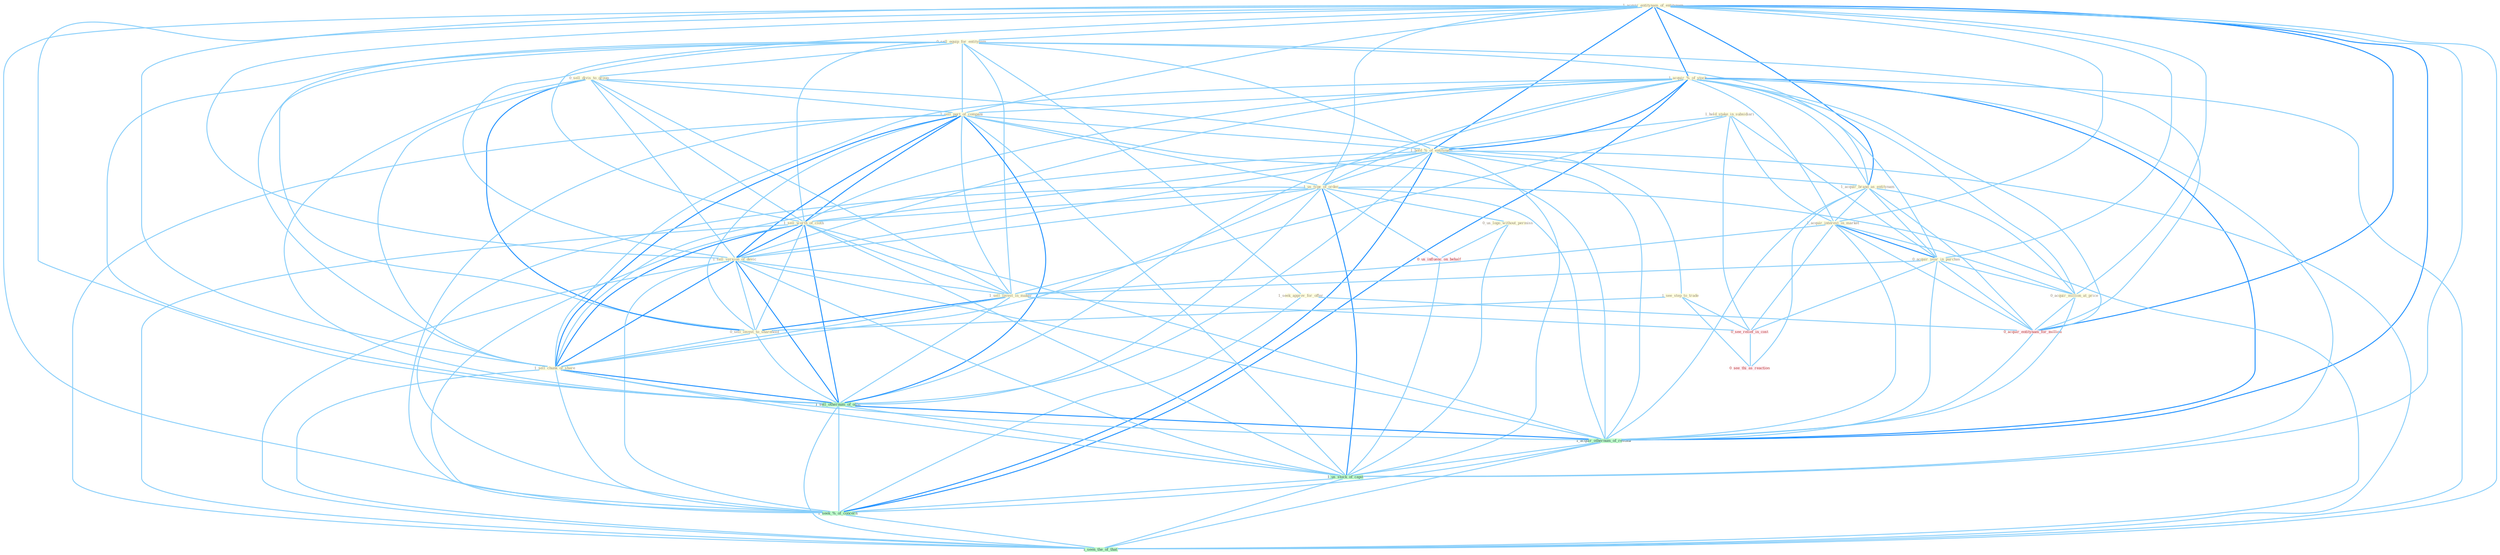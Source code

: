 Graph G{ 
    node
    [shape=polygon,style=filled,width=.5,height=.06,color="#BDFCC9",fixedsize=true,fontsize=4,
    fontcolor="#2f4f4f"];
    {node
    [color="#ffffe0", fontcolor="#8b7d6b"] "1_acquir_entitynam_of_entitynam " "1_hold_stake_in_subsidiari " "0_sell_equip_for_entitynam " "1_acquir_%_of_stock " "0_sell_divis_to_group " "1_sell_part_of_compani " "1_hold_%_of_entitynam " "1_seek_approv_for_offer " "1_see_step_to_trade " "1_us_type_of_order " "1_acquir_brand_as_entitynam " "1_sell_worth_of_cloth " "1_sell_version_of_devic " "1_acquir_interest_in_market " "0_us_logo_without_permiss " "0_acquir_year_in_purchas " "1_sell_invest_in_maker " "0_acquir_million_at_price " "0_sell_invest_to_sharehold " "1_sell_chunk_of_share "}
{node [color="#fff0f5", fontcolor="#b22222"] "0_acquir_entitynam_for_million " "0_us_influenc_on_behalf " "0_see_relief_in_cost " "0_see_thi_as_reaction "}
edge [color="#B0E2FF"];

	"1_acquir_entitynam_of_entitynam " -- "0_sell_equip_for_entitynam " [w="1", color="#87cefa" ];
	"1_acquir_entitynam_of_entitynam " -- "1_acquir_%_of_stock " [w="2", color="#1e90ff" , len=0.8];
	"1_acquir_entitynam_of_entitynam " -- "1_sell_part_of_compani " [w="1", color="#87cefa" ];
	"1_acquir_entitynam_of_entitynam " -- "1_hold_%_of_entitynam " [w="2", color="#1e90ff" , len=0.8];
	"1_acquir_entitynam_of_entitynam " -- "1_us_type_of_order " [w="1", color="#87cefa" ];
	"1_acquir_entitynam_of_entitynam " -- "1_acquir_brand_as_entitynam " [w="2", color="#1e90ff" , len=0.8];
	"1_acquir_entitynam_of_entitynam " -- "1_sell_worth_of_cloth " [w="1", color="#87cefa" ];
	"1_acquir_entitynam_of_entitynam " -- "1_sell_version_of_devic " [w="1", color="#87cefa" ];
	"1_acquir_entitynam_of_entitynam " -- "1_acquir_interest_in_market " [w="1", color="#87cefa" ];
	"1_acquir_entitynam_of_entitynam " -- "0_acquir_year_in_purchas " [w="1", color="#87cefa" ];
	"1_acquir_entitynam_of_entitynam " -- "0_acquir_million_at_price " [w="1", color="#87cefa" ];
	"1_acquir_entitynam_of_entitynam " -- "1_sell_chunk_of_share " [w="1", color="#87cefa" ];
	"1_acquir_entitynam_of_entitynam " -- "0_acquir_entitynam_for_million " [w="2", color="#1e90ff" , len=0.8];
	"1_acquir_entitynam_of_entitynam " -- "1_sell_othernum_of_offic " [w="1", color="#87cefa" ];
	"1_acquir_entitynam_of_entitynam " -- "1_acquir_othernum_of_restaur " [w="2", color="#1e90ff" , len=0.8];
	"1_acquir_entitynam_of_entitynam " -- "1_us_stock_of_capit " [w="1", color="#87cefa" ];
	"1_acquir_entitynam_of_entitynam " -- "1_seek_%_of_concern " [w="1", color="#87cefa" ];
	"1_acquir_entitynam_of_entitynam " -- "1_seen_the_of_that " [w="1", color="#87cefa" ];
	"1_hold_stake_in_subsidiari " -- "1_hold_%_of_entitynam " [w="1", color="#87cefa" ];
	"1_hold_stake_in_subsidiari " -- "1_acquir_interest_in_market " [w="1", color="#87cefa" ];
	"1_hold_stake_in_subsidiari " -- "0_acquir_year_in_purchas " [w="1", color="#87cefa" ];
	"1_hold_stake_in_subsidiari " -- "1_sell_invest_in_maker " [w="1", color="#87cefa" ];
	"1_hold_stake_in_subsidiari " -- "0_see_relief_in_cost " [w="1", color="#87cefa" ];
	"0_sell_equip_for_entitynam " -- "0_sell_divis_to_group " [w="1", color="#87cefa" ];
	"0_sell_equip_for_entitynam " -- "1_sell_part_of_compani " [w="1", color="#87cefa" ];
	"0_sell_equip_for_entitynam " -- "1_hold_%_of_entitynam " [w="1", color="#87cefa" ];
	"0_sell_equip_for_entitynam " -- "1_seek_approv_for_offer " [w="1", color="#87cefa" ];
	"0_sell_equip_for_entitynam " -- "1_acquir_brand_as_entitynam " [w="1", color="#87cefa" ];
	"0_sell_equip_for_entitynam " -- "1_sell_worth_of_cloth " [w="1", color="#87cefa" ];
	"0_sell_equip_for_entitynam " -- "1_sell_version_of_devic " [w="1", color="#87cefa" ];
	"0_sell_equip_for_entitynam " -- "1_sell_invest_in_maker " [w="1", color="#87cefa" ];
	"0_sell_equip_for_entitynam " -- "0_sell_invest_to_sharehold " [w="1", color="#87cefa" ];
	"0_sell_equip_for_entitynam " -- "1_sell_chunk_of_share " [w="1", color="#87cefa" ];
	"0_sell_equip_for_entitynam " -- "0_acquir_entitynam_for_million " [w="1", color="#87cefa" ];
	"0_sell_equip_for_entitynam " -- "1_sell_othernum_of_offic " [w="1", color="#87cefa" ];
	"1_acquir_%_of_stock " -- "1_sell_part_of_compani " [w="1", color="#87cefa" ];
	"1_acquir_%_of_stock " -- "1_hold_%_of_entitynam " [w="2", color="#1e90ff" , len=0.8];
	"1_acquir_%_of_stock " -- "1_us_type_of_order " [w="1", color="#87cefa" ];
	"1_acquir_%_of_stock " -- "1_acquir_brand_as_entitynam " [w="1", color="#87cefa" ];
	"1_acquir_%_of_stock " -- "1_sell_worth_of_cloth " [w="1", color="#87cefa" ];
	"1_acquir_%_of_stock " -- "1_sell_version_of_devic " [w="1", color="#87cefa" ];
	"1_acquir_%_of_stock " -- "1_acquir_interest_in_market " [w="1", color="#87cefa" ];
	"1_acquir_%_of_stock " -- "0_acquir_year_in_purchas " [w="1", color="#87cefa" ];
	"1_acquir_%_of_stock " -- "0_acquir_million_at_price " [w="1", color="#87cefa" ];
	"1_acquir_%_of_stock " -- "1_sell_chunk_of_share " [w="1", color="#87cefa" ];
	"1_acquir_%_of_stock " -- "0_acquir_entitynam_for_million " [w="1", color="#87cefa" ];
	"1_acquir_%_of_stock " -- "1_sell_othernum_of_offic " [w="1", color="#87cefa" ];
	"1_acquir_%_of_stock " -- "1_acquir_othernum_of_restaur " [w="2", color="#1e90ff" , len=0.8];
	"1_acquir_%_of_stock " -- "1_us_stock_of_capit " [w="1", color="#87cefa" ];
	"1_acquir_%_of_stock " -- "1_seek_%_of_concern " [w="2", color="#1e90ff" , len=0.8];
	"1_acquir_%_of_stock " -- "1_seen_the_of_that " [w="1", color="#87cefa" ];
	"0_sell_divis_to_group " -- "1_sell_part_of_compani " [w="1", color="#87cefa" ];
	"0_sell_divis_to_group " -- "1_see_step_to_trade " [w="1", color="#87cefa" ];
	"0_sell_divis_to_group " -- "1_sell_worth_of_cloth " [w="1", color="#87cefa" ];
	"0_sell_divis_to_group " -- "1_sell_version_of_devic " [w="1", color="#87cefa" ];
	"0_sell_divis_to_group " -- "1_sell_invest_in_maker " [w="1", color="#87cefa" ];
	"0_sell_divis_to_group " -- "0_sell_invest_to_sharehold " [w="2", color="#1e90ff" , len=0.8];
	"0_sell_divis_to_group " -- "1_sell_chunk_of_share " [w="1", color="#87cefa" ];
	"0_sell_divis_to_group " -- "1_sell_othernum_of_offic " [w="1", color="#87cefa" ];
	"1_sell_part_of_compani " -- "1_hold_%_of_entitynam " [w="1", color="#87cefa" ];
	"1_sell_part_of_compani " -- "1_us_type_of_order " [w="1", color="#87cefa" ];
	"1_sell_part_of_compani " -- "1_sell_worth_of_cloth " [w="2", color="#1e90ff" , len=0.8];
	"1_sell_part_of_compani " -- "1_sell_version_of_devic " [w="2", color="#1e90ff" , len=0.8];
	"1_sell_part_of_compani " -- "1_sell_invest_in_maker " [w="1", color="#87cefa" ];
	"1_sell_part_of_compani " -- "0_sell_invest_to_sharehold " [w="1", color="#87cefa" ];
	"1_sell_part_of_compani " -- "1_sell_chunk_of_share " [w="2", color="#1e90ff" , len=0.8];
	"1_sell_part_of_compani " -- "1_sell_othernum_of_offic " [w="2", color="#1e90ff" , len=0.8];
	"1_sell_part_of_compani " -- "1_acquir_othernum_of_restaur " [w="1", color="#87cefa" ];
	"1_sell_part_of_compani " -- "1_us_stock_of_capit " [w="1", color="#87cefa" ];
	"1_sell_part_of_compani " -- "1_seek_%_of_concern " [w="1", color="#87cefa" ];
	"1_sell_part_of_compani " -- "1_seen_the_of_that " [w="1", color="#87cefa" ];
	"1_hold_%_of_entitynam " -- "1_us_type_of_order " [w="1", color="#87cefa" ];
	"1_hold_%_of_entitynam " -- "1_acquir_brand_as_entitynam " [w="1", color="#87cefa" ];
	"1_hold_%_of_entitynam " -- "1_sell_worth_of_cloth " [w="1", color="#87cefa" ];
	"1_hold_%_of_entitynam " -- "1_sell_version_of_devic " [w="1", color="#87cefa" ];
	"1_hold_%_of_entitynam " -- "1_sell_chunk_of_share " [w="1", color="#87cefa" ];
	"1_hold_%_of_entitynam " -- "1_sell_othernum_of_offic " [w="1", color="#87cefa" ];
	"1_hold_%_of_entitynam " -- "1_acquir_othernum_of_restaur " [w="1", color="#87cefa" ];
	"1_hold_%_of_entitynam " -- "1_us_stock_of_capit " [w="1", color="#87cefa" ];
	"1_hold_%_of_entitynam " -- "1_seek_%_of_concern " [w="2", color="#1e90ff" , len=0.8];
	"1_hold_%_of_entitynam " -- "1_seen_the_of_that " [w="1", color="#87cefa" ];
	"1_seek_approv_for_offer " -- "0_acquir_entitynam_for_million " [w="1", color="#87cefa" ];
	"1_seek_approv_for_offer " -- "1_seek_%_of_concern " [w="1", color="#87cefa" ];
	"1_see_step_to_trade " -- "0_sell_invest_to_sharehold " [w="1", color="#87cefa" ];
	"1_see_step_to_trade " -- "0_see_relief_in_cost " [w="1", color="#87cefa" ];
	"1_see_step_to_trade " -- "0_see_thi_as_reaction " [w="1", color="#87cefa" ];
	"1_us_type_of_order " -- "1_sell_worth_of_cloth " [w="1", color="#87cefa" ];
	"1_us_type_of_order " -- "1_sell_version_of_devic " [w="1", color="#87cefa" ];
	"1_us_type_of_order " -- "0_us_logo_without_permiss " [w="1", color="#87cefa" ];
	"1_us_type_of_order " -- "1_sell_chunk_of_share " [w="1", color="#87cefa" ];
	"1_us_type_of_order " -- "1_sell_othernum_of_offic " [w="1", color="#87cefa" ];
	"1_us_type_of_order " -- "0_us_influenc_on_behalf " [w="1", color="#87cefa" ];
	"1_us_type_of_order " -- "1_acquir_othernum_of_restaur " [w="1", color="#87cefa" ];
	"1_us_type_of_order " -- "1_us_stock_of_capit " [w="2", color="#1e90ff" , len=0.8];
	"1_us_type_of_order " -- "1_seek_%_of_concern " [w="1", color="#87cefa" ];
	"1_us_type_of_order " -- "1_seen_the_of_that " [w="1", color="#87cefa" ];
	"1_acquir_brand_as_entitynam " -- "1_acquir_interest_in_market " [w="1", color="#87cefa" ];
	"1_acquir_brand_as_entitynam " -- "0_acquir_year_in_purchas " [w="1", color="#87cefa" ];
	"1_acquir_brand_as_entitynam " -- "0_acquir_million_at_price " [w="1", color="#87cefa" ];
	"1_acquir_brand_as_entitynam " -- "0_acquir_entitynam_for_million " [w="1", color="#87cefa" ];
	"1_acquir_brand_as_entitynam " -- "0_see_thi_as_reaction " [w="1", color="#87cefa" ];
	"1_acquir_brand_as_entitynam " -- "1_acquir_othernum_of_restaur " [w="1", color="#87cefa" ];
	"1_sell_worth_of_cloth " -- "1_sell_version_of_devic " [w="2", color="#1e90ff" , len=0.8];
	"1_sell_worth_of_cloth " -- "1_sell_invest_in_maker " [w="1", color="#87cefa" ];
	"1_sell_worth_of_cloth " -- "0_sell_invest_to_sharehold " [w="1", color="#87cefa" ];
	"1_sell_worth_of_cloth " -- "1_sell_chunk_of_share " [w="2", color="#1e90ff" , len=0.8];
	"1_sell_worth_of_cloth " -- "1_sell_othernum_of_offic " [w="2", color="#1e90ff" , len=0.8];
	"1_sell_worth_of_cloth " -- "1_acquir_othernum_of_restaur " [w="1", color="#87cefa" ];
	"1_sell_worth_of_cloth " -- "1_us_stock_of_capit " [w="1", color="#87cefa" ];
	"1_sell_worth_of_cloth " -- "1_seek_%_of_concern " [w="1", color="#87cefa" ];
	"1_sell_worth_of_cloth " -- "1_seen_the_of_that " [w="1", color="#87cefa" ];
	"1_sell_version_of_devic " -- "1_sell_invest_in_maker " [w="1", color="#87cefa" ];
	"1_sell_version_of_devic " -- "0_sell_invest_to_sharehold " [w="1", color="#87cefa" ];
	"1_sell_version_of_devic " -- "1_sell_chunk_of_share " [w="2", color="#1e90ff" , len=0.8];
	"1_sell_version_of_devic " -- "1_sell_othernum_of_offic " [w="2", color="#1e90ff" , len=0.8];
	"1_sell_version_of_devic " -- "1_acquir_othernum_of_restaur " [w="1", color="#87cefa" ];
	"1_sell_version_of_devic " -- "1_us_stock_of_capit " [w="1", color="#87cefa" ];
	"1_sell_version_of_devic " -- "1_seek_%_of_concern " [w="1", color="#87cefa" ];
	"1_sell_version_of_devic " -- "1_seen_the_of_that " [w="1", color="#87cefa" ];
	"1_acquir_interest_in_market " -- "0_acquir_year_in_purchas " [w="2", color="#1e90ff" , len=0.8];
	"1_acquir_interest_in_market " -- "1_sell_invest_in_maker " [w="1", color="#87cefa" ];
	"1_acquir_interest_in_market " -- "0_acquir_million_at_price " [w="1", color="#87cefa" ];
	"1_acquir_interest_in_market " -- "0_acquir_entitynam_for_million " [w="1", color="#87cefa" ];
	"1_acquir_interest_in_market " -- "0_see_relief_in_cost " [w="1", color="#87cefa" ];
	"1_acquir_interest_in_market " -- "1_acquir_othernum_of_restaur " [w="1", color="#87cefa" ];
	"0_us_logo_without_permiss " -- "0_us_influenc_on_behalf " [w="1", color="#87cefa" ];
	"0_us_logo_without_permiss " -- "1_us_stock_of_capit " [w="1", color="#87cefa" ];
	"0_acquir_year_in_purchas " -- "1_sell_invest_in_maker " [w="1", color="#87cefa" ];
	"0_acquir_year_in_purchas " -- "0_acquir_million_at_price " [w="1", color="#87cefa" ];
	"0_acquir_year_in_purchas " -- "0_acquir_entitynam_for_million " [w="1", color="#87cefa" ];
	"0_acquir_year_in_purchas " -- "0_see_relief_in_cost " [w="1", color="#87cefa" ];
	"0_acquir_year_in_purchas " -- "1_acquir_othernum_of_restaur " [w="1", color="#87cefa" ];
	"1_sell_invest_in_maker " -- "0_sell_invest_to_sharehold " [w="2", color="#1e90ff" , len=0.8];
	"1_sell_invest_in_maker " -- "1_sell_chunk_of_share " [w="1", color="#87cefa" ];
	"1_sell_invest_in_maker " -- "1_sell_othernum_of_offic " [w="1", color="#87cefa" ];
	"1_sell_invest_in_maker " -- "0_see_relief_in_cost " [w="1", color="#87cefa" ];
	"0_acquir_million_at_price " -- "0_acquir_entitynam_for_million " [w="1", color="#87cefa" ];
	"0_acquir_million_at_price " -- "1_acquir_othernum_of_restaur " [w="1", color="#87cefa" ];
	"0_sell_invest_to_sharehold " -- "1_sell_chunk_of_share " [w="1", color="#87cefa" ];
	"0_sell_invest_to_sharehold " -- "1_sell_othernum_of_offic " [w="1", color="#87cefa" ];
	"1_sell_chunk_of_share " -- "1_sell_othernum_of_offic " [w="2", color="#1e90ff" , len=0.8];
	"1_sell_chunk_of_share " -- "1_acquir_othernum_of_restaur " [w="1", color="#87cefa" ];
	"1_sell_chunk_of_share " -- "1_us_stock_of_capit " [w="1", color="#87cefa" ];
	"1_sell_chunk_of_share " -- "1_seek_%_of_concern " [w="1", color="#87cefa" ];
	"1_sell_chunk_of_share " -- "1_seen_the_of_that " [w="1", color="#87cefa" ];
	"0_acquir_entitynam_for_million " -- "1_acquir_othernum_of_restaur " [w="1", color="#87cefa" ];
	"1_sell_othernum_of_offic " -- "1_acquir_othernum_of_restaur " [w="2", color="#1e90ff" , len=0.8];
	"1_sell_othernum_of_offic " -- "1_us_stock_of_capit " [w="1", color="#87cefa" ];
	"1_sell_othernum_of_offic " -- "1_seek_%_of_concern " [w="1", color="#87cefa" ];
	"1_sell_othernum_of_offic " -- "1_seen_the_of_that " [w="1", color="#87cefa" ];
	"0_us_influenc_on_behalf " -- "1_us_stock_of_capit " [w="1", color="#87cefa" ];
	"0_see_relief_in_cost " -- "0_see_thi_as_reaction " [w="1", color="#87cefa" ];
	"1_acquir_othernum_of_restaur " -- "1_us_stock_of_capit " [w="1", color="#87cefa" ];
	"1_acquir_othernum_of_restaur " -- "1_seek_%_of_concern " [w="1", color="#87cefa" ];
	"1_acquir_othernum_of_restaur " -- "1_seen_the_of_that " [w="1", color="#87cefa" ];
	"1_us_stock_of_capit " -- "1_seek_%_of_concern " [w="1", color="#87cefa" ];
	"1_us_stock_of_capit " -- "1_seen_the_of_that " [w="1", color="#87cefa" ];
	"1_seek_%_of_concern " -- "1_seen_the_of_that " [w="1", color="#87cefa" ];
}